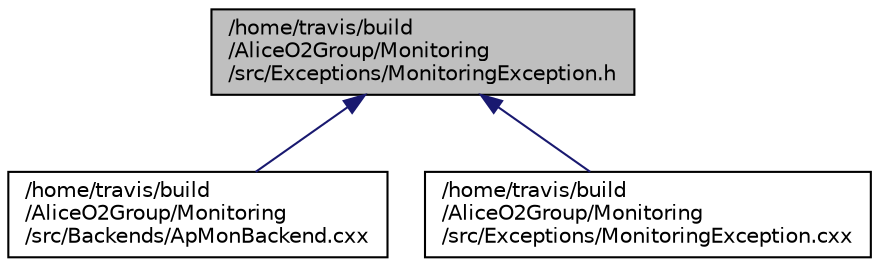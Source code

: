digraph "/home/travis/build/AliceO2Group/Monitoring/src/Exceptions/MonitoringException.h"
{
 // INTERACTIVE_SVG=YES
  bgcolor="transparent";
  edge [fontname="Helvetica",fontsize="10",labelfontname="Helvetica",labelfontsize="10"];
  node [fontname="Helvetica",fontsize="10",shape=record];
  Node1 [label="/home/travis/build\l/AliceO2Group/Monitoring\l/src/Exceptions/MonitoringException.h",height=0.2,width=0.4,color="black", fillcolor="grey75", style="filled" fontcolor="black"];
  Node1 -> Node2 [dir="back",color="midnightblue",fontsize="10",style="solid",fontname="Helvetica"];
  Node2 [label="/home/travis/build\l/AliceO2Group/Monitoring\l/src/Backends/ApMonBackend.cxx",height=0.2,width=0.4,color="black",URL="$dc/d7a/ApMonBackend_8cxx.html"];
  Node1 -> Node3 [dir="back",color="midnightblue",fontsize="10",style="solid",fontname="Helvetica"];
  Node3 [label="/home/travis/build\l/AliceO2Group/Monitoring\l/src/Exceptions/MonitoringException.cxx",height=0.2,width=0.4,color="black",URL="$d3/d2d/MonitoringException_8cxx.html"];
}
